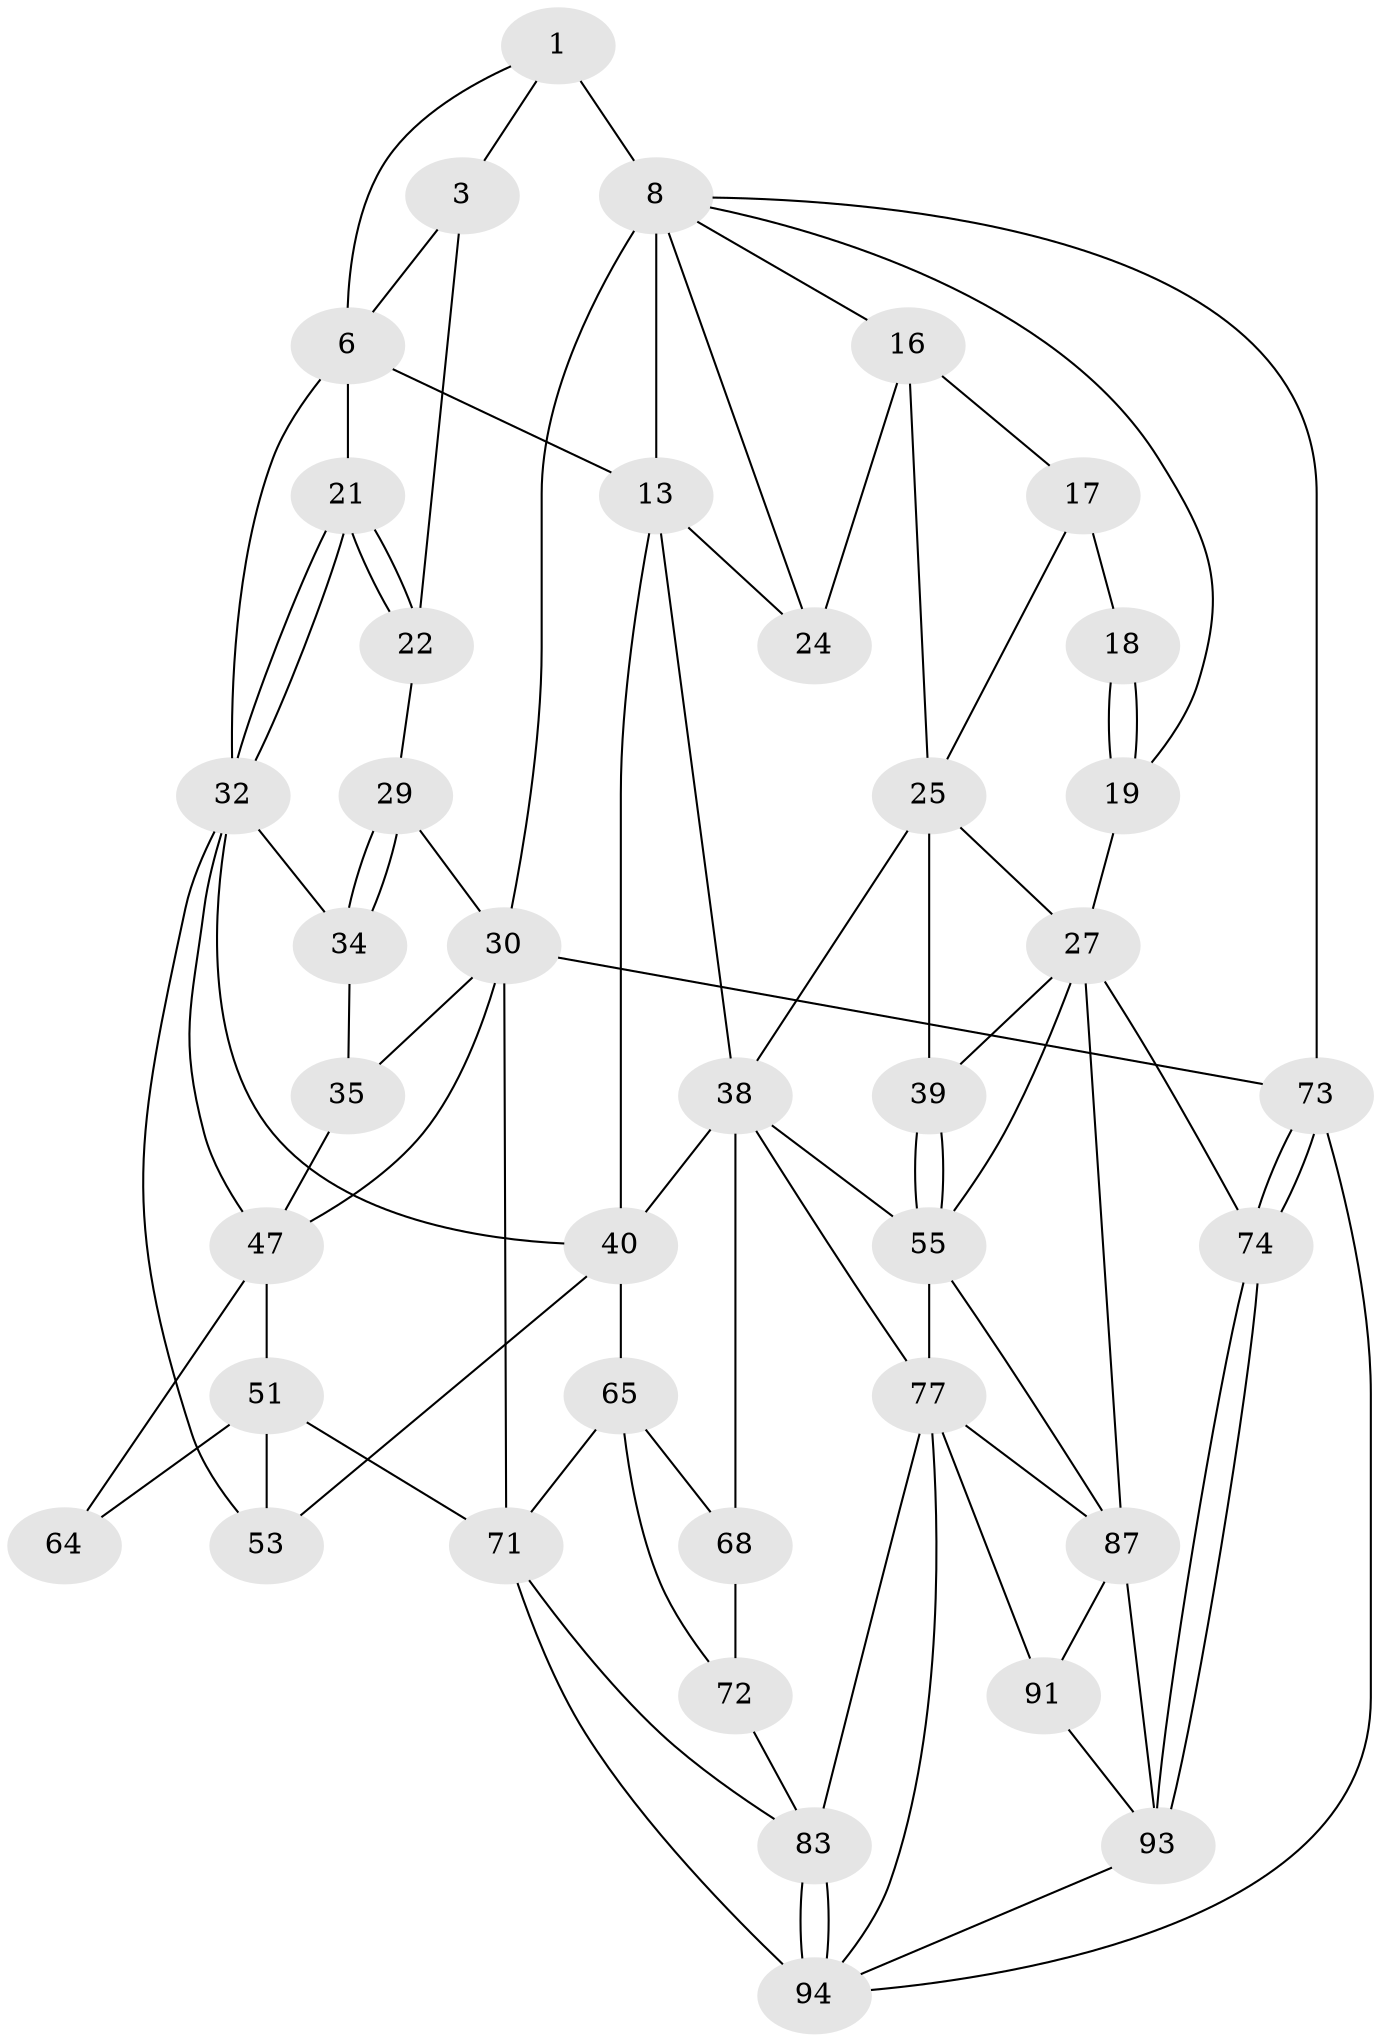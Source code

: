 // original degree distribution, {3: 0.02040816326530612, 6: 0.24489795918367346, 5: 0.46938775510204084, 4: 0.2653061224489796}
// Generated by graph-tools (version 1.1) at 2025/21/03/04/25 18:21:32]
// undirected, 39 vertices, 87 edges
graph export_dot {
graph [start="1"]
  node [color=gray90,style=filled];
  1 [pos="+0.43545287883441747+0",super="+2+5"];
  3 [pos="+0.3322715855473012+0.10423767410070942",super="+4"];
  6 [pos="+0.5580074336491447+0.14349800265554363",super="+15+7"];
  8 [pos="+0.6715376487078785+0",super="+11+9"];
  13 [pos="+0.6164613062475598+0.17962852093477644",super="+36+14"];
  16 [pos="+0.8070095976358883+0.0800490324654227",super="+23"];
  17 [pos="+0.8124051836655005+0.08023196797843515",super="+20"];
  18 [pos="+0.9142085753261029+0.06265600928877958"];
  19 [pos="+1+0"];
  21 [pos="+0.3634039292403127+0.14358424622312424"];
  22 [pos="+0.335403123917704+0.12557351436601605"];
  24 [pos="+0.7814576986360247+0.1717072315380312"];
  25 [pos="+0.9145823393313727+0.16825004178406375",super="+26"];
  27 [pos="+1+0.20122013834510324",super="+28+56"];
  29 [pos="+0.25343346690136176+0.15526165838606348"];
  30 [pos="+0.24632710034071967+0.15576899522830914",super="+31"];
  32 [pos="+0.39234883285602823+0.22678100041358898",super="+33"];
  34 [pos="+0.2966831757124515+0.22635607839938662"];
  35 [pos="+0.20304113825022047+0.23800083601220084"];
  38 [pos="+0.7068121698421296+0.32314337853618563",super="+44"];
  39 [pos="+0.9024587767011091+0.3222597690201867"];
  40 [pos="+0.5308612623087653+0.3443490702437912",super="+41"];
  47 [pos="+0.012018458905750548+0.24244476320078653",super="+52+48"];
  51 [pos="+0.15402445978308807+0.39485184513287475",super="+54"];
  53 [pos="+0.21791144821557565+0.4544240460490302"];
  55 [pos="+0.8417307256272771+0.4793225689373763",super="+57"];
  64 [pos="+0.16813395043182708+0.5598774237568985"];
  65 [pos="+0.4009235172192449+0.3564459925166261",super="+66"];
  68 [pos="+0.44463924255000975+0.5889794537512129",super="+69"];
  71 [pos="+0.26551926679928634+0.6359344610165564",super="+80"];
  72 [pos="+0.4151479084607686+0.6180377250525343"];
  73 [pos="+1+1"];
  74 [pos="+1+1"];
  77 [pos="+0.7257513725502635+0.5898559570874595",super="+85+78"];
  83 [pos="+0.4898522530613021+0.7397685739247852",super="+84"];
  87 [pos="+0.7871050975595271+0.7712412400108359",super="+88"];
  91 [pos="+0.6522388402145705+0.861690115384864"];
  93 [pos="+0.8287755559202502+0.8966297028379593",super="+97"];
  94 [pos="+0.5533039409879911+0.969193660598134",super="+95"];
  1 -- 3;
  1 -- 8 [weight=2];
  1 -- 6;
  3 -- 22;
  3 -- 6;
  6 -- 32;
  6 -- 13;
  6 -- 21;
  8 -- 16;
  8 -- 13;
  8 -- 24;
  8 -- 19;
  8 -- 73;
  8 -- 30 [weight=2];
  13 -- 24;
  13 -- 38;
  13 -- 40;
  16 -- 17;
  16 -- 24;
  16 -- 25;
  17 -- 18 [weight=2];
  17 -- 25;
  18 -- 19;
  18 -- 19;
  19 -- 27;
  21 -- 22;
  21 -- 22;
  21 -- 32;
  21 -- 32;
  22 -- 29;
  25 -- 27;
  25 -- 38;
  25 -- 39;
  27 -- 39;
  27 -- 74;
  27 -- 55;
  27 -- 87;
  29 -- 30;
  29 -- 34;
  29 -- 34;
  30 -- 35;
  30 -- 71;
  30 -- 73;
  30 -- 47 [weight=2];
  32 -- 34;
  32 -- 53;
  32 -- 40;
  32 -- 47;
  34 -- 35;
  35 -- 47;
  38 -- 68 [weight=2];
  38 -- 55;
  38 -- 40;
  38 -- 77;
  39 -- 55;
  39 -- 55;
  40 -- 65 [weight=2];
  40 -- 53;
  47 -- 64 [weight=2];
  47 -- 51 [weight=2];
  51 -- 64;
  51 -- 53;
  51 -- 71;
  55 -- 77;
  55 -- 87;
  65 -- 68;
  65 -- 72;
  65 -- 71;
  68 -- 72;
  71 -- 83;
  71 -- 94;
  72 -- 83;
  73 -- 74;
  73 -- 74;
  73 -- 94;
  74 -- 93;
  74 -- 93;
  77 -- 87;
  77 -- 83;
  77 -- 91;
  77 -- 94;
  83 -- 94 [weight=2];
  83 -- 94;
  87 -- 91;
  87 -- 93;
  91 -- 93;
  93 -- 94;
}
